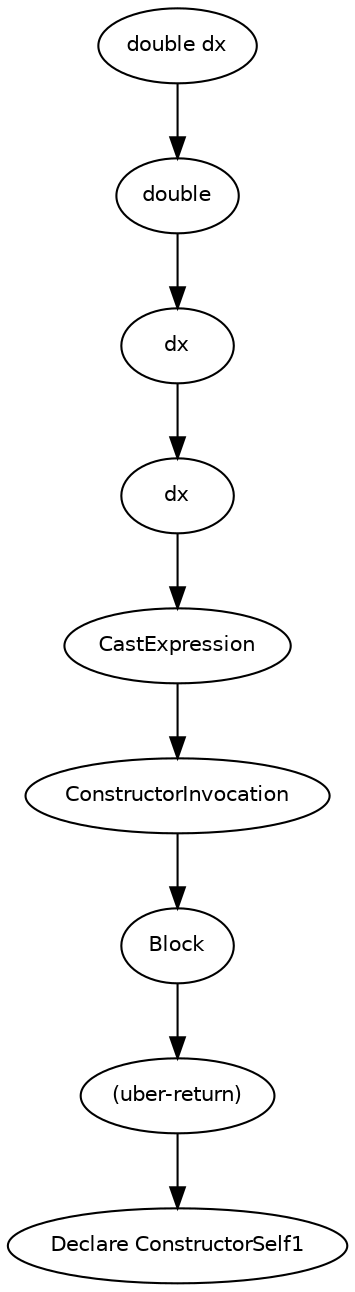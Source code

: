 digraph ConstructorSelf1 {
  9 [
    label = "double dx",
    fontname = Helvetica,
    fontsize = 10
  ];
  16 [
    label = Block,
    fontname = Helvetica,
    fontsize = 10
  ];
  15 [
    label = dx,
    fontname = Helvetica,
    fontsize = 10
  ];
  13 [
    label = CastExpression,
    fontname = Helvetica,
    fontsize = 10
  ];
  12 [
    label = ConstructorInvocation,
    fontname = Helvetica,
    fontsize = 10
  ];
  11 [
    label = dx,
    fontname = Helvetica,
    fontsize = 10
  ];
  2 [
    label = "(uber-return)",
    fontname = Helvetica,
    fontsize = 10
  ];
  10 [
    label = double,
    fontname = Helvetica,
    fontsize = 10
  ];
  0 [
    label = "Declare ConstructorSelf1",
    fontname = Helvetica,
    fontsize = 10
  ];
  15 -> 13 [
    label = ""
  ];
  16 -> 2 [
    label = ""
  ];
  9 -> 10 [
    label = ""
  ];
  10 -> 11 [
    label = ""
  ];
  13 -> 12 [
    label = ""
  ];
  2 -> 0 [
    label = ""
  ];
  11 -> 15 [
    label = ""
  ];
  12 -> 16 [
    label = ""
  ];
}
